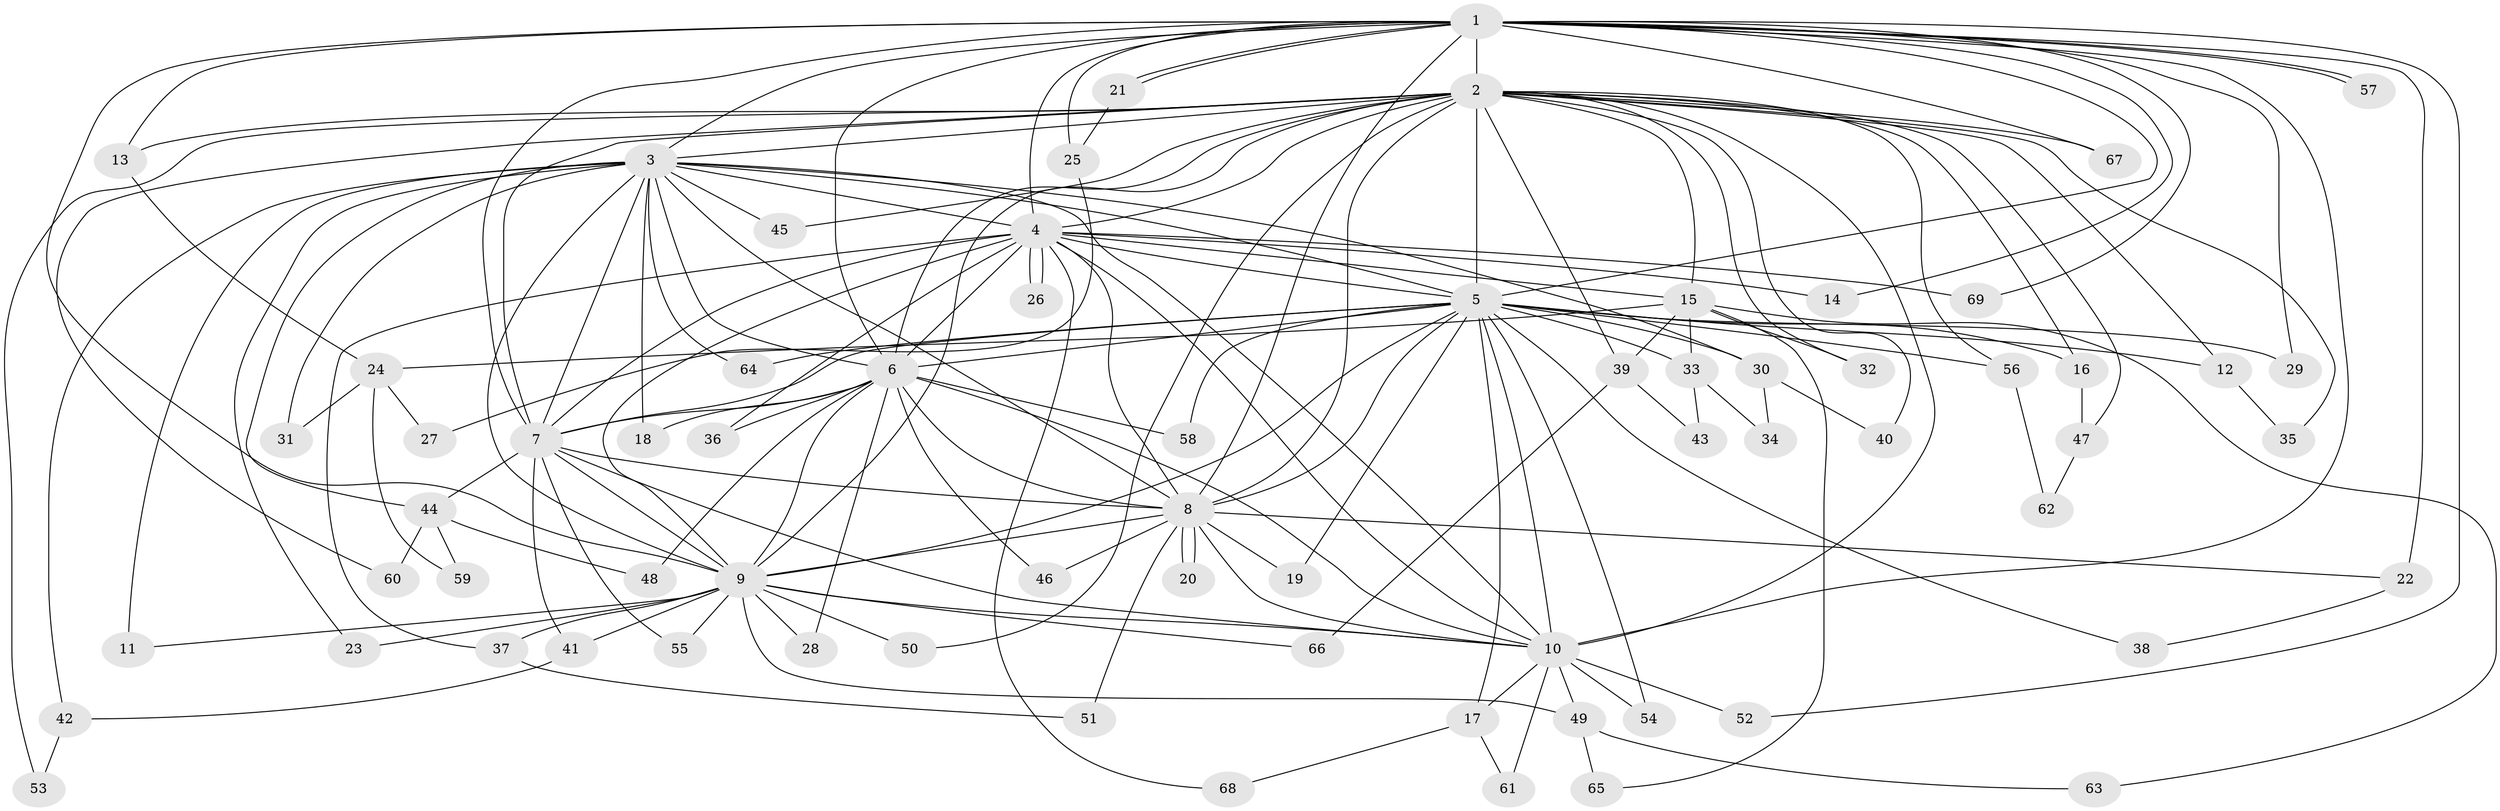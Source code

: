 // Generated by graph-tools (version 1.1) at 2025/49/03/09/25 03:49:41]
// undirected, 69 vertices, 163 edges
graph export_dot {
graph [start="1"]
  node [color=gray90,style=filled];
  1;
  2;
  3;
  4;
  5;
  6;
  7;
  8;
  9;
  10;
  11;
  12;
  13;
  14;
  15;
  16;
  17;
  18;
  19;
  20;
  21;
  22;
  23;
  24;
  25;
  26;
  27;
  28;
  29;
  30;
  31;
  32;
  33;
  34;
  35;
  36;
  37;
  38;
  39;
  40;
  41;
  42;
  43;
  44;
  45;
  46;
  47;
  48;
  49;
  50;
  51;
  52;
  53;
  54;
  55;
  56;
  57;
  58;
  59;
  60;
  61;
  62;
  63;
  64;
  65;
  66;
  67;
  68;
  69;
  1 -- 2;
  1 -- 3;
  1 -- 4;
  1 -- 5;
  1 -- 6;
  1 -- 7;
  1 -- 8;
  1 -- 9;
  1 -- 10;
  1 -- 13;
  1 -- 14;
  1 -- 21;
  1 -- 21;
  1 -- 22;
  1 -- 25;
  1 -- 29;
  1 -- 52;
  1 -- 57;
  1 -- 57;
  1 -- 67;
  1 -- 69;
  2 -- 3;
  2 -- 4;
  2 -- 5;
  2 -- 6;
  2 -- 7;
  2 -- 8;
  2 -- 9;
  2 -- 10;
  2 -- 12;
  2 -- 13;
  2 -- 15;
  2 -- 16;
  2 -- 32;
  2 -- 35;
  2 -- 39;
  2 -- 40;
  2 -- 45;
  2 -- 47;
  2 -- 50;
  2 -- 53;
  2 -- 56;
  2 -- 60;
  2 -- 67;
  3 -- 4;
  3 -- 5;
  3 -- 6;
  3 -- 7;
  3 -- 8;
  3 -- 9;
  3 -- 10;
  3 -- 11;
  3 -- 18;
  3 -- 23;
  3 -- 30;
  3 -- 31;
  3 -- 42;
  3 -- 44;
  3 -- 45;
  3 -- 64;
  4 -- 5;
  4 -- 6;
  4 -- 7;
  4 -- 8;
  4 -- 9;
  4 -- 10;
  4 -- 14;
  4 -- 15;
  4 -- 26;
  4 -- 26;
  4 -- 36;
  4 -- 37;
  4 -- 68;
  4 -- 69;
  5 -- 6;
  5 -- 7;
  5 -- 8;
  5 -- 9;
  5 -- 10;
  5 -- 12;
  5 -- 16;
  5 -- 17;
  5 -- 19;
  5 -- 29;
  5 -- 30;
  5 -- 33;
  5 -- 38;
  5 -- 54;
  5 -- 56;
  5 -- 58;
  5 -- 64;
  6 -- 7;
  6 -- 8;
  6 -- 9;
  6 -- 10;
  6 -- 18;
  6 -- 28;
  6 -- 36;
  6 -- 46;
  6 -- 48;
  6 -- 58;
  7 -- 8;
  7 -- 9;
  7 -- 10;
  7 -- 41;
  7 -- 44;
  7 -- 55;
  8 -- 9;
  8 -- 10;
  8 -- 19;
  8 -- 20;
  8 -- 20;
  8 -- 22;
  8 -- 46;
  8 -- 51;
  9 -- 10;
  9 -- 11;
  9 -- 23;
  9 -- 28;
  9 -- 37;
  9 -- 41;
  9 -- 49;
  9 -- 50;
  9 -- 55;
  9 -- 66;
  10 -- 17;
  10 -- 49;
  10 -- 52;
  10 -- 54;
  10 -- 61;
  12 -- 35;
  13 -- 24;
  15 -- 24;
  15 -- 32;
  15 -- 33;
  15 -- 39;
  15 -- 63;
  15 -- 65;
  16 -- 47;
  17 -- 61;
  17 -- 68;
  21 -- 25;
  22 -- 38;
  24 -- 27;
  24 -- 31;
  24 -- 59;
  25 -- 27;
  30 -- 34;
  30 -- 40;
  33 -- 34;
  33 -- 43;
  37 -- 51;
  39 -- 43;
  39 -- 66;
  41 -- 42;
  42 -- 53;
  44 -- 48;
  44 -- 59;
  44 -- 60;
  47 -- 62;
  49 -- 63;
  49 -- 65;
  56 -- 62;
}
